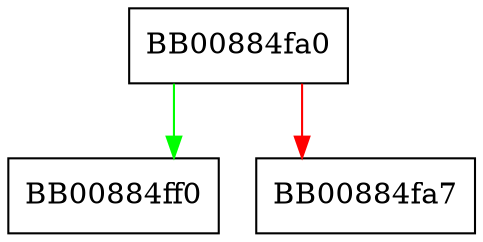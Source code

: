 digraph dlmopen_doit {
  node [shape="box"];
  graph [splines=ortho];
  BB00884fa0 -> BB00884ff0 [color="green"];
  BB00884fa0 -> BB00884fa7 [color="red"];
}